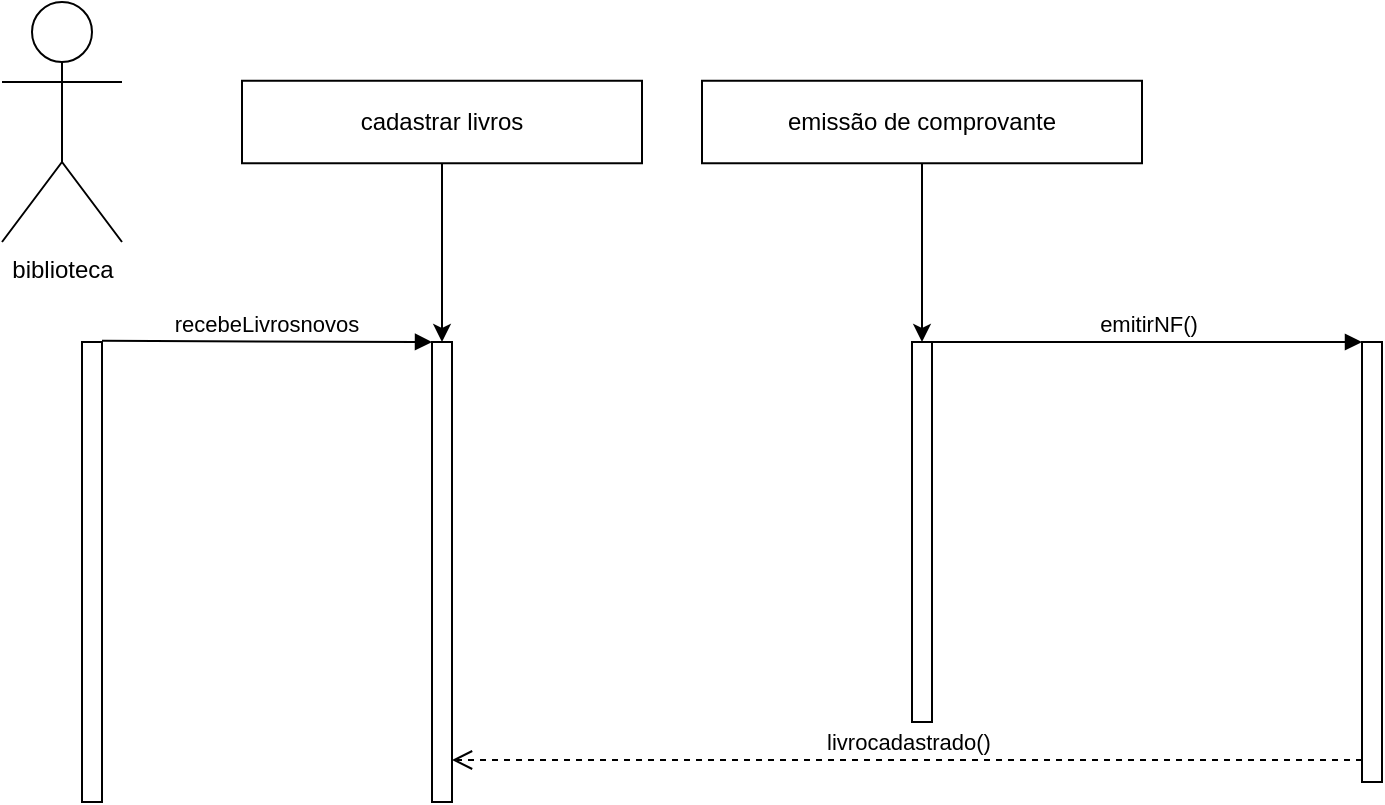 <mxfile version="13.8.1" type="github">
  <diagram id="th-3_0Q0DmBlsHd-f6A7" name="Page-1">
    <mxGraphModel dx="1217" dy="623" grid="1" gridSize="10" guides="1" tooltips="1" connect="1" arrows="1" fold="1" page="1" pageScale="1" pageWidth="1169" pageHeight="827" math="0" shadow="0">
      <root>
        <mxCell id="0" />
        <mxCell id="1" parent="0" />
        <mxCell id="2yKbzrXuhydSA4W2Bl---1" value="biblioteca" style="shape=umlActor;verticalLabelPosition=bottom;verticalAlign=top;html=1;outlineConnect=0;" parent="1" vertex="1">
          <mxGeometry x="120" y="100" width="60" height="120" as="geometry" />
        </mxCell>
        <mxCell id="fKCfVXf1JhM7B66tLNvk-5" style="edgeStyle=orthogonalEdgeStyle;rounded=0;orthogonalLoop=1;jettySize=auto;html=1;entryX=0.5;entryY=0;entryDx=0;entryDy=0;entryPerimeter=0;" edge="1" parent="1" source="2yKbzrXuhydSA4W2Bl---2" target="fKCfVXf1JhM7B66tLNvk-2">
          <mxGeometry relative="1" as="geometry" />
        </mxCell>
        <mxCell id="2yKbzrXuhydSA4W2Bl---2" value="cadastrar livros" style="rounded=0;whiteSpace=wrap;html=1;" parent="1" vertex="1">
          <mxGeometry x="240" y="139.38" width="200" height="41.25" as="geometry" />
        </mxCell>
        <mxCell id="fKCfVXf1JhM7B66tLNvk-7" style="edgeStyle=orthogonalEdgeStyle;rounded=0;orthogonalLoop=1;jettySize=auto;html=1;" edge="1" parent="1" source="2yKbzrXuhydSA4W2Bl---3" target="fKCfVXf1JhM7B66tLNvk-6">
          <mxGeometry relative="1" as="geometry" />
        </mxCell>
        <mxCell id="2yKbzrXuhydSA4W2Bl---3" value="emissão de comprovante" style="rounded=0;whiteSpace=wrap;html=1;" parent="1" vertex="1">
          <mxGeometry x="470" y="139.38" width="220" height="41.25" as="geometry" />
        </mxCell>
        <mxCell id="2yKbzrXuhydSA4W2Bl---8" value="" style="html=1;points=[];perimeter=orthogonalPerimeter;" parent="1" vertex="1">
          <mxGeometry x="800" y="270" width="10" height="220" as="geometry" />
        </mxCell>
        <mxCell id="2yKbzrXuhydSA4W2Bl---9" value="emitirNF()" style="html=1;verticalAlign=bottom;endArrow=block;entryX=0;entryY=0;" parent="1" target="2yKbzrXuhydSA4W2Bl---8" edge="1" source="fKCfVXf1JhM7B66tLNvk-6">
          <mxGeometry relative="1" as="geometry">
            <mxPoint x="570" y="270" as="sourcePoint" />
          </mxGeometry>
        </mxCell>
        <mxCell id="2yKbzrXuhydSA4W2Bl---10" value="livrocadastrado()" style="html=1;verticalAlign=bottom;endArrow=open;dashed=1;endSize=8;exitX=0;exitY=0.95;" parent="1" source="2yKbzrXuhydSA4W2Bl---8" edge="1" target="fKCfVXf1JhM7B66tLNvk-2">
          <mxGeometry relative="1" as="geometry">
            <mxPoint x="490" y="420" as="targetPoint" />
          </mxGeometry>
        </mxCell>
        <mxCell id="fKCfVXf1JhM7B66tLNvk-2" value="" style="html=1;points=[];perimeter=orthogonalPerimeter;" vertex="1" parent="1">
          <mxGeometry x="335" y="270" width="10" height="230" as="geometry" />
        </mxCell>
        <mxCell id="fKCfVXf1JhM7B66tLNvk-3" value="" style="html=1;points=[];perimeter=orthogonalPerimeter;" vertex="1" parent="1">
          <mxGeometry x="160" y="270" width="10" height="230" as="geometry" />
        </mxCell>
        <mxCell id="fKCfVXf1JhM7B66tLNvk-4" value="recebeLivrosnovos" style="html=1;verticalAlign=bottom;endArrow=block;" edge="1" parent="1" target="fKCfVXf1JhM7B66tLNvk-2">
          <mxGeometry width="80" relative="1" as="geometry">
            <mxPoint x="170" y="269.43" as="sourcePoint" />
            <mxPoint x="336" y="274" as="targetPoint" />
            <mxPoint as="offset" />
          </mxGeometry>
        </mxCell>
        <mxCell id="fKCfVXf1JhM7B66tLNvk-6" value="" style="html=1;points=[];perimeter=orthogonalPerimeter;" vertex="1" parent="1">
          <mxGeometry x="575" y="270" width="10" height="190" as="geometry" />
        </mxCell>
      </root>
    </mxGraphModel>
  </diagram>
</mxfile>
